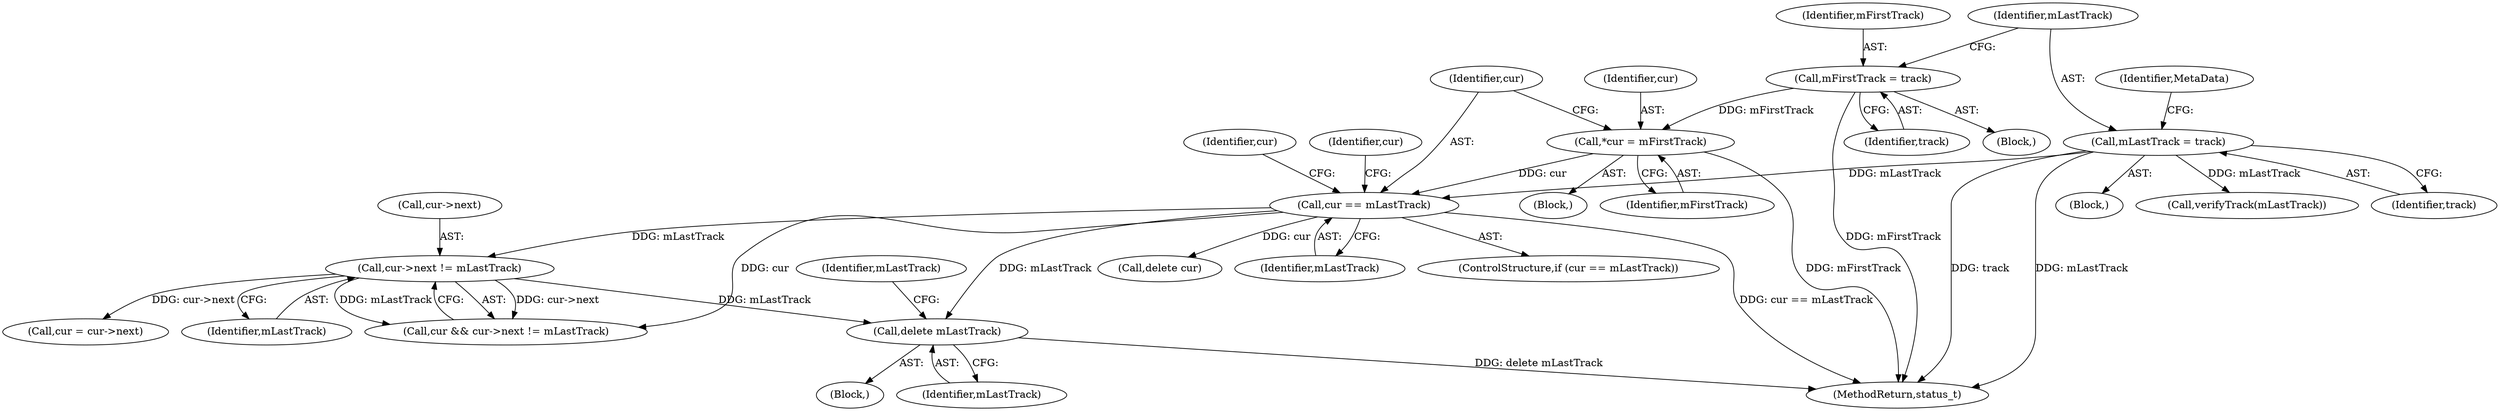 digraph "0_Android_6fe85f7e15203e48df2cc3e8e1c4bc6ad49dc968@API" {
"1000552" [label="(Call,delete mLastTrack)"];
"1000536" [label="(Call,cur->next != mLastTrack)"];
"1000520" [label="(Call,cur == mLastTrack)"];
"1000516" [label="(Call,*cur = mFirstTrack)"];
"1000442" [label="(Call,mFirstTrack = track)"];
"1000445" [label="(Call,mLastTrack = track)"];
"1000443" [label="(Identifier,mFirstTrack)"];
"1000516" [label="(Call,*cur = mFirstTrack)"];
"1000542" [label="(Call,cur = cur->next)"];
"1002931" [label="(MethodReturn,status_t)"];
"1000517" [label="(Identifier,cur)"];
"1000535" [label="(Identifier,cur)"];
"1000532" [label="(Block,)"];
"1000540" [label="(Identifier,mLastTrack)"];
"1000445" [label="(Call,mLastTrack = track)"];
"1000514" [label="(Block,)"];
"1000521" [label="(Identifier,cur)"];
"1000524" [label="(Call,delete cur)"];
"1000422" [label="(Block,)"];
"1000441" [label="(Block,)"];
"1000537" [label="(Call,cur->next)"];
"1000518" [label="(Identifier,mFirstTrack)"];
"1000522" [label="(Identifier,mLastTrack)"];
"1000444" [label="(Identifier,track)"];
"1000536" [label="(Call,cur->next != mLastTrack)"];
"1000520" [label="(Call,cur == mLastTrack)"];
"1000562" [label="(Call,verifyTrack(mLastTrack))"];
"1000447" [label="(Identifier,track)"];
"1000448" [label="(Identifier,MetaData)"];
"1000553" [label="(Identifier,mLastTrack)"];
"1000534" [label="(Call,cur && cur->next != mLastTrack)"];
"1000519" [label="(ControlStructure,if (cur == mLastTrack))"];
"1000552" [label="(Call,delete mLastTrack)"];
"1000525" [label="(Identifier,cur)"];
"1000446" [label="(Identifier,mLastTrack)"];
"1000555" [label="(Identifier,mLastTrack)"];
"1000442" [label="(Call,mFirstTrack = track)"];
"1000552" -> "1000532"  [label="AST: "];
"1000552" -> "1000553"  [label="CFG: "];
"1000553" -> "1000552"  [label="AST: "];
"1000555" -> "1000552"  [label="CFG: "];
"1000552" -> "1002931"  [label="DDG: delete mLastTrack"];
"1000536" -> "1000552"  [label="DDG: mLastTrack"];
"1000520" -> "1000552"  [label="DDG: mLastTrack"];
"1000536" -> "1000534"  [label="AST: "];
"1000536" -> "1000540"  [label="CFG: "];
"1000537" -> "1000536"  [label="AST: "];
"1000540" -> "1000536"  [label="AST: "];
"1000534" -> "1000536"  [label="CFG: "];
"1000536" -> "1000534"  [label="DDG: cur->next"];
"1000536" -> "1000534"  [label="DDG: mLastTrack"];
"1000520" -> "1000536"  [label="DDG: mLastTrack"];
"1000536" -> "1000542"  [label="DDG: cur->next"];
"1000520" -> "1000519"  [label="AST: "];
"1000520" -> "1000522"  [label="CFG: "];
"1000521" -> "1000520"  [label="AST: "];
"1000522" -> "1000520"  [label="AST: "];
"1000525" -> "1000520"  [label="CFG: "];
"1000535" -> "1000520"  [label="CFG: "];
"1000520" -> "1002931"  [label="DDG: cur == mLastTrack"];
"1000516" -> "1000520"  [label="DDG: cur"];
"1000445" -> "1000520"  [label="DDG: mLastTrack"];
"1000520" -> "1000524"  [label="DDG: cur"];
"1000520" -> "1000534"  [label="DDG: cur"];
"1000516" -> "1000514"  [label="AST: "];
"1000516" -> "1000518"  [label="CFG: "];
"1000517" -> "1000516"  [label="AST: "];
"1000518" -> "1000516"  [label="AST: "];
"1000521" -> "1000516"  [label="CFG: "];
"1000516" -> "1002931"  [label="DDG: mFirstTrack"];
"1000442" -> "1000516"  [label="DDG: mFirstTrack"];
"1000442" -> "1000441"  [label="AST: "];
"1000442" -> "1000444"  [label="CFG: "];
"1000443" -> "1000442"  [label="AST: "];
"1000444" -> "1000442"  [label="AST: "];
"1000446" -> "1000442"  [label="CFG: "];
"1000442" -> "1002931"  [label="DDG: mFirstTrack"];
"1000445" -> "1000422"  [label="AST: "];
"1000445" -> "1000447"  [label="CFG: "];
"1000446" -> "1000445"  [label="AST: "];
"1000447" -> "1000445"  [label="AST: "];
"1000448" -> "1000445"  [label="CFG: "];
"1000445" -> "1002931"  [label="DDG: mLastTrack"];
"1000445" -> "1002931"  [label="DDG: track"];
"1000445" -> "1000562"  [label="DDG: mLastTrack"];
}
